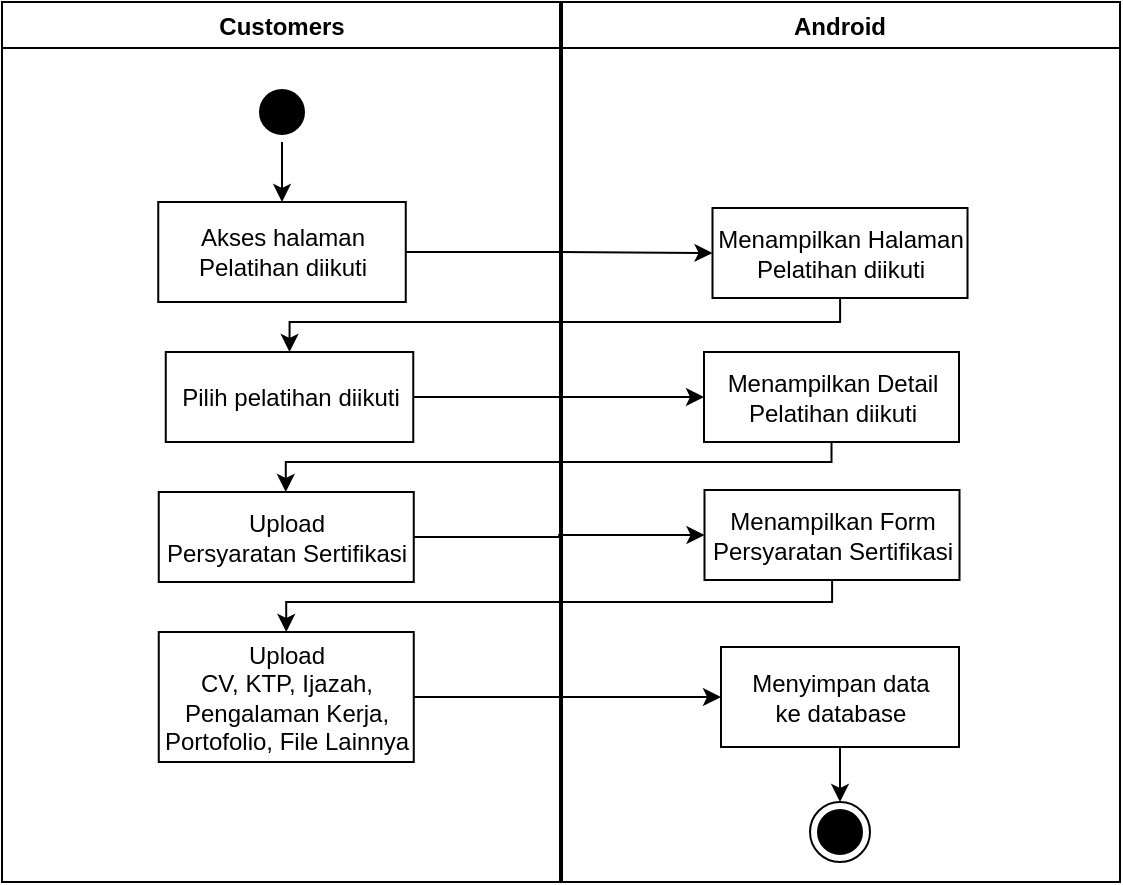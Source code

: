 <mxfile version="20.2.7" type="device"><diagram id="8voZgq7g2yJA1IB26hBh" name="Halaman-1"><mxGraphModel dx="827" dy="374" grid="1" gridSize="10" guides="1" tooltips="1" connect="1" arrows="1" fold="1" page="1" pageScale="1" pageWidth="827" pageHeight="1169" math="0" shadow="0"><root><mxCell id="0"/><mxCell id="1" parent="0"/><mxCell id="hmkcQIViNz8syX4YPkw9-1" value="Android" style="swimlane;fillColor=none;startSize=23;" parent="1" vertex="1"><mxGeometry x="439" y="160" width="280" height="440" as="geometry"/></mxCell><mxCell id="hmkcQIViNz8syX4YPkw9-3" value="Menampilkan Halaman&lt;br&gt;Pelatihan diikuti" style="html=1;strokeColor=#000000;fillColor=default;" parent="hmkcQIViNz8syX4YPkw9-1" vertex="1"><mxGeometry x="76.25" y="103" width="127.5" height="45" as="geometry"/></mxCell><mxCell id="hmkcQIViNz8syX4YPkw9-6" value="Menampilkan Detail&lt;br&gt;Pelatihan&amp;nbsp;diikuti" style="html=1;strokeColor=#000000;fillColor=default;" parent="hmkcQIViNz8syX4YPkw9-1" vertex="1"><mxGeometry x="72" y="175" width="127.5" height="45" as="geometry"/></mxCell><mxCell id="zxJkFRRqRp1OI-rS37rv-11" style="edgeStyle=orthogonalEdgeStyle;rounded=0;orthogonalLoop=1;jettySize=auto;html=1;entryX=0.5;entryY=0;entryDx=0;entryDy=0;" edge="1" parent="hmkcQIViNz8syX4YPkw9-1" source="rmkGta6uUcWLUiEMhIXK-23" target="hmkcQIViNz8syX4YPkw9-4"><mxGeometry relative="1" as="geometry"/></mxCell><mxCell id="rmkGta6uUcWLUiEMhIXK-23" value="Menyimpan data&lt;br&gt;ke database" style="html=1;strokeColor=#000000;fillColor=default;" parent="hmkcQIViNz8syX4YPkw9-1" vertex="1"><mxGeometry x="80.5" y="322.5" width="119" height="50" as="geometry"/></mxCell><mxCell id="zxJkFRRqRp1OI-rS37rv-9" style="edgeStyle=orthogonalEdgeStyle;rounded=0;orthogonalLoop=1;jettySize=auto;html=1;entryX=0;entryY=0.5;entryDx=0;entryDy=0;" edge="1" parent="hmkcQIViNz8syX4YPkw9-1" source="hmkcQIViNz8syX4YPkw9-20" target="zxJkFRRqRp1OI-rS37rv-7"><mxGeometry relative="1" as="geometry"/></mxCell><mxCell id="hmkcQIViNz8syX4YPkw9-20" value="Upload&lt;br&gt;Persyaratan Sertifikasi" style="html=1;strokeColor=#000000;fillColor=default;" parent="hmkcQIViNz8syX4YPkw9-1" vertex="1"><mxGeometry x="-200.62" y="245" width="127.5" height="45" as="geometry"/></mxCell><mxCell id="uijGXRoZAihbNZNJdgvp-1" value="Upload&lt;br&gt;CV, KTP, Ijazah, &lt;br&gt;Pengalaman Kerja,&lt;br&gt;Portofolio, File Lainnya" style="html=1;strokeColor=#000000;fillColor=default;" parent="hmkcQIViNz8syX4YPkw9-1" vertex="1"><mxGeometry x="-200.62" y="315" width="127.5" height="65" as="geometry"/></mxCell><mxCell id="rmkGta6uUcWLUiEMhIXK-24" style="edgeStyle=orthogonalEdgeStyle;rounded=0;orthogonalLoop=1;jettySize=auto;html=1;entryX=0;entryY=0.5;entryDx=0;entryDy=0;" parent="hmkcQIViNz8syX4YPkw9-1" source="uijGXRoZAihbNZNJdgvp-1" target="rmkGta6uUcWLUiEMhIXK-23" edge="1"><mxGeometry relative="1" as="geometry"/></mxCell><mxCell id="zxJkFRRqRp1OI-rS37rv-10" style="edgeStyle=orthogonalEdgeStyle;rounded=0;orthogonalLoop=1;jettySize=auto;html=1;entryX=0.5;entryY=0;entryDx=0;entryDy=0;" edge="1" parent="hmkcQIViNz8syX4YPkw9-1" source="zxJkFRRqRp1OI-rS37rv-7" target="uijGXRoZAihbNZNJdgvp-1"><mxGeometry relative="1" as="geometry"><Array as="points"><mxPoint x="136" y="300"/><mxPoint x="-137" y="300"/></Array></mxGeometry></mxCell><mxCell id="zxJkFRRqRp1OI-rS37rv-7" value="Menampilkan Form&lt;br&gt;Persyaratan Sertifikasi" style="html=1;strokeColor=#000000;fillColor=default;" vertex="1" parent="hmkcQIViNz8syX4YPkw9-1"><mxGeometry x="72.25" y="244" width="127.5" height="45" as="geometry"/></mxCell><mxCell id="hmkcQIViNz8syX4YPkw9-4" value="" style="ellipse;html=1;shape=endState;fillColor=#000000;strokeColor=#000000;" parent="hmkcQIViNz8syX4YPkw9-1" vertex="1"><mxGeometry x="125" y="400" width="30" height="30" as="geometry"/></mxCell><mxCell id="hmkcQIViNz8syX4YPkw9-7" value="Customers" style="swimlane;fillColor=none;" parent="1" vertex="1"><mxGeometry x="160" y="160" width="280" height="440" as="geometry"/></mxCell><mxCell id="rmkGta6uUcWLUiEMhIXK-17" style="edgeStyle=orthogonalEdgeStyle;rounded=0;orthogonalLoop=1;jettySize=auto;html=1;entryX=0.5;entryY=0;entryDx=0;entryDy=0;" parent="hmkcQIViNz8syX4YPkw9-7" source="hmkcQIViNz8syX4YPkw9-8" target="hmkcQIViNz8syX4YPkw9-10" edge="1"><mxGeometry relative="1" as="geometry"/></mxCell><mxCell id="hmkcQIViNz8syX4YPkw9-8" value="" style="ellipse;html=1;shape=startState;fillColor=#000000;strokeColor=#000000;" parent="hmkcQIViNz8syX4YPkw9-7" vertex="1"><mxGeometry x="125" y="40" width="30" height="30" as="geometry"/></mxCell><mxCell id="hmkcQIViNz8syX4YPkw9-10" value="Akses halaman&lt;br&gt;Pelatihan&amp;nbsp;diikuti" style="html=1;strokeColor=#000000;fillColor=default;" parent="hmkcQIViNz8syX4YPkw9-7" vertex="1"><mxGeometry x="78.13" y="100" width="123.75" height="50" as="geometry"/></mxCell><mxCell id="zxJkFRRqRp1OI-rS37rv-1" value="Pilih pelatihan diikuti" style="html=1;strokeColor=#000000;fillColor=default;" vertex="1" parent="hmkcQIViNz8syX4YPkw9-7"><mxGeometry x="81.88" y="175" width="123.75" height="45" as="geometry"/></mxCell><mxCell id="hmkcQIViNz8syX4YPkw9-13" style="edgeStyle=orthogonalEdgeStyle;rounded=0;orthogonalLoop=1;jettySize=auto;html=1;entryX=0.5;entryY=0;entryDx=0;entryDy=0;" parent="1" source="hmkcQIViNz8syX4YPkw9-6" edge="1"><mxGeometry relative="1" as="geometry"><mxPoint x="301.88" y="405" as="targetPoint"/><Array as="points"><mxPoint x="575" y="390"/><mxPoint x="302" y="390"/></Array></mxGeometry></mxCell><mxCell id="rmkGta6uUcWLUiEMhIXK-18" style="edgeStyle=orthogonalEdgeStyle;rounded=0;orthogonalLoop=1;jettySize=auto;html=1;entryX=0;entryY=0.5;entryDx=0;entryDy=0;" parent="1" source="hmkcQIViNz8syX4YPkw9-10" target="hmkcQIViNz8syX4YPkw9-3" edge="1"><mxGeometry relative="1" as="geometry"/></mxCell><mxCell id="rmkGta6uUcWLUiEMhIXK-19" style="edgeStyle=orthogonalEdgeStyle;rounded=0;orthogonalLoop=1;jettySize=auto;html=1;entryX=0.5;entryY=0;entryDx=0;entryDy=0;" parent="1" source="hmkcQIViNz8syX4YPkw9-3" target="zxJkFRRqRp1OI-rS37rv-1" edge="1"><mxGeometry relative="1" as="geometry"><Array as="points"><mxPoint x="579" y="320"/><mxPoint x="304" y="320"/></Array></mxGeometry></mxCell><mxCell id="zxJkFRRqRp1OI-rS37rv-2" style="edgeStyle=orthogonalEdgeStyle;rounded=0;orthogonalLoop=1;jettySize=auto;html=1;entryX=0;entryY=0.5;entryDx=0;entryDy=0;" edge="1" parent="1" source="zxJkFRRqRp1OI-rS37rv-1" target="hmkcQIViNz8syX4YPkw9-6"><mxGeometry relative="1" as="geometry"/></mxCell></root></mxGraphModel></diagram></mxfile>